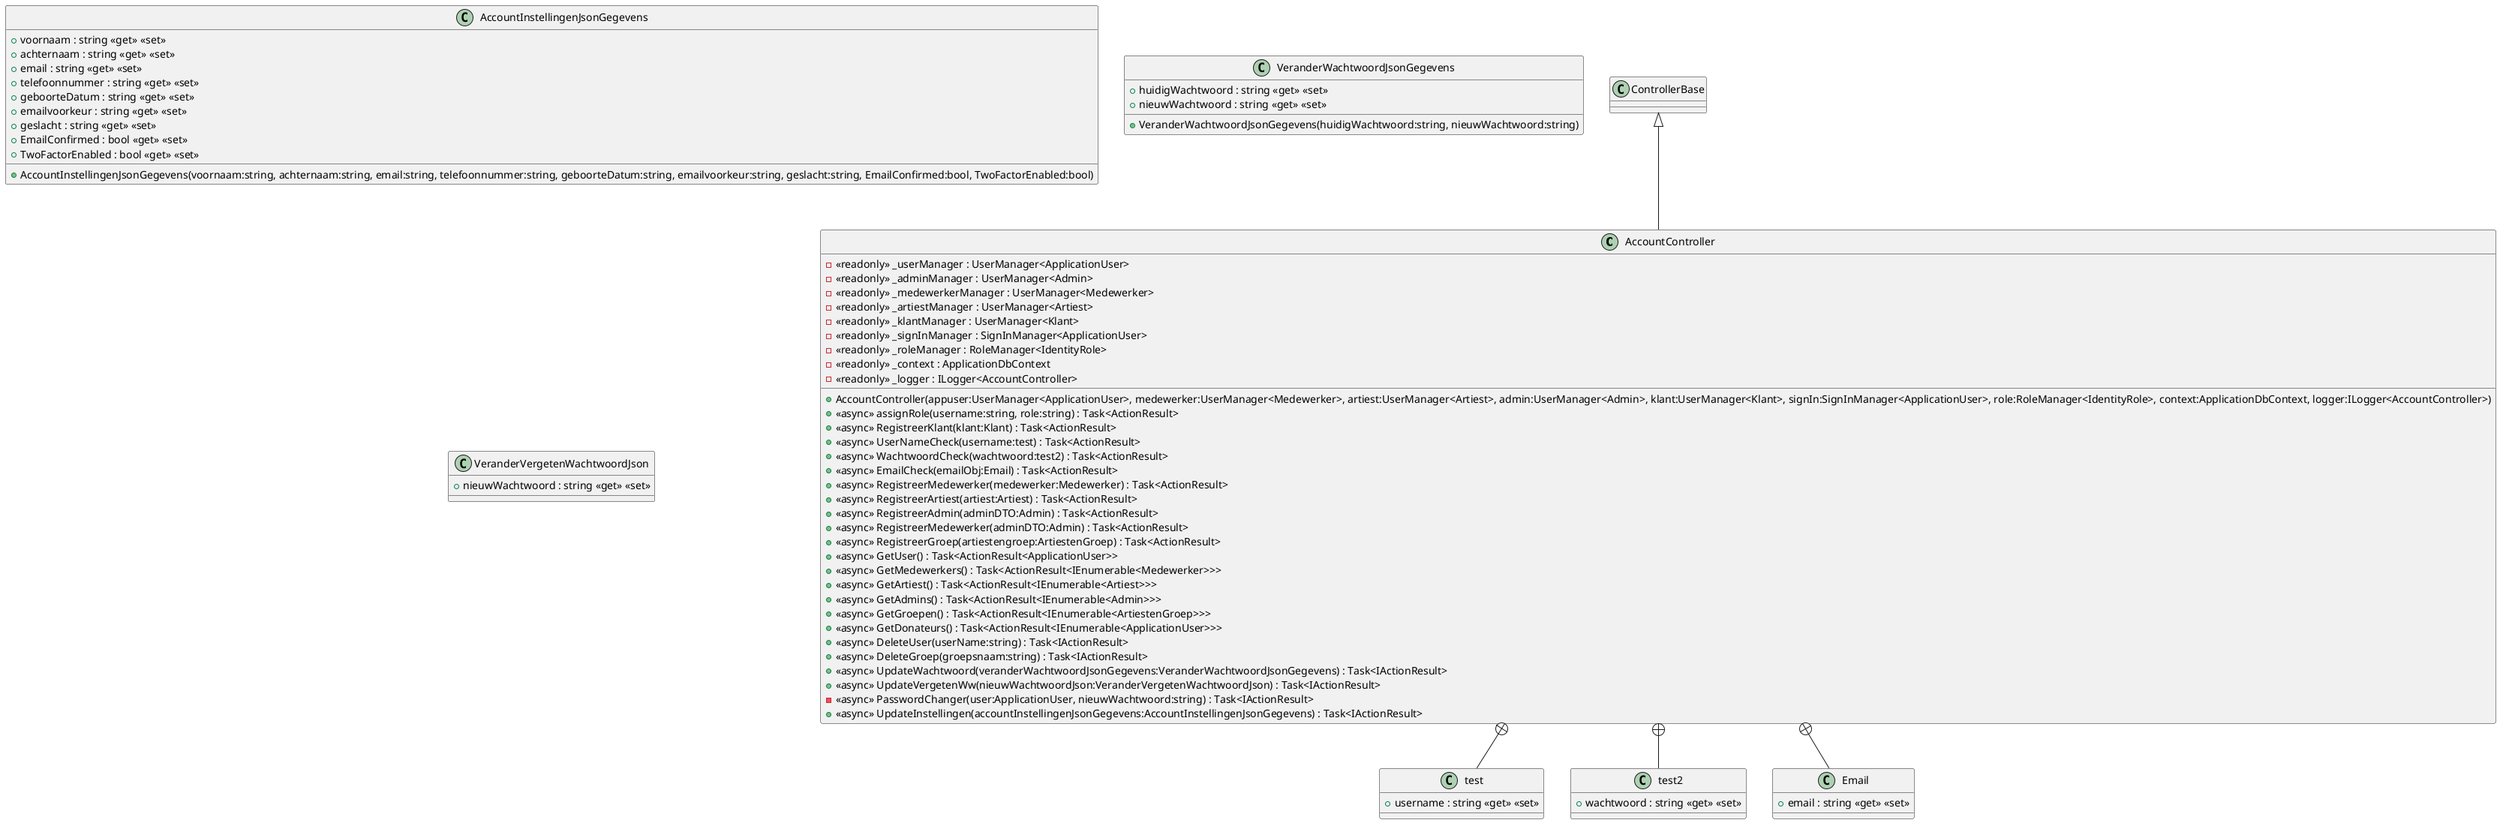 @startuml
class AccountController {
    - <<readonly>> _userManager : UserManager<ApplicationUser>
    - <<readonly>> _adminManager : UserManager<Admin>
    - <<readonly>> _medewerkerManager : UserManager<Medewerker>
    - <<readonly>> _artiestManager : UserManager<Artiest>
    - <<readonly>> _klantManager : UserManager<Klant>
    - <<readonly>> _signInManager : SignInManager<ApplicationUser>
    - <<readonly>> _roleManager : RoleManager<IdentityRole>
    - <<readonly>> _context : ApplicationDbContext
    - <<readonly>> _logger : ILogger<AccountController>
    + AccountController(appuser:UserManager<ApplicationUser>, medewerker:UserManager<Medewerker>, artiest:UserManager<Artiest>, admin:UserManager<Admin>, klant:UserManager<Klant>, signIn:SignInManager<ApplicationUser>, role:RoleManager<IdentityRole>, context:ApplicationDbContext, logger:ILogger<AccountController>)
    + <<async>> assignRole(username:string, role:string) : Task<ActionResult>
    + <<async>> RegistreerKlant(klant:Klant) : Task<ActionResult>
    + <<async>> UserNameCheck(username:test) : Task<ActionResult>
    + <<async>> WachtwoordCheck(wachtwoord:test2) : Task<ActionResult>
    + <<async>> EmailCheck(emailObj:Email) : Task<ActionResult>
    + <<async>> RegistreerMedewerker(medewerker:Medewerker) : Task<ActionResult>
    + <<async>> RegistreerArtiest(artiest:Artiest) : Task<ActionResult>
    + <<async>> RegistreerAdmin(adminDTO:Admin) : Task<ActionResult>
    + <<async>> RegistreerMedewerker(adminDTO:Admin) : Task<ActionResult>
    + <<async>> RegistreerGroep(artiestengroep:ArtiestenGroep) : Task<ActionResult>
    + <<async>> GetUser() : Task<ActionResult<ApplicationUser>>
    + <<async>> GetMedewerkers() : Task<ActionResult<IEnumerable<Medewerker>>>
    + <<async>> GetArtiest() : Task<ActionResult<IEnumerable<Artiest>>>
    + <<async>> GetAdmins() : Task<ActionResult<IEnumerable<Admin>>>
    + <<async>> GetGroepen() : Task<ActionResult<IEnumerable<ArtiestenGroep>>>
    + <<async>> GetDonateurs() : Task<ActionResult<IEnumerable<ApplicationUser>>>
    + <<async>> DeleteUser(userName:string) : Task<IActionResult>
    + <<async>> DeleteGroep(groepsnaam:string) : Task<IActionResult>
    + <<async>> UpdateWachtwoord(veranderWachtwoordJsonGegevens:VeranderWachtwoordJsonGegevens) : Task<IActionResult>
    + <<async>> UpdateVergetenWw(nieuwWachtwoordJson:VeranderVergetenWachtwoordJson) : Task<IActionResult>
    - <<async>> PasswordChanger(user:ApplicationUser, nieuwWachtwoord:string) : Task<IActionResult>
    + <<async>> UpdateInstellingen(accountInstellingenJsonGegevens:AccountInstellingenJsonGegevens) : Task<IActionResult>
}
class AccountInstellingenJsonGegevens {
    + voornaam : string <<get>> <<set>>
    + achternaam : string <<get>> <<set>>
    + email : string <<get>> <<set>>
    + telefoonnummer : string <<get>> <<set>>
    + geboorteDatum : string <<get>> <<set>>
    + emailvoorkeur : string <<get>> <<set>>
    + geslacht : string <<get>> <<set>>
    + EmailConfirmed : bool <<get>> <<set>>
    + TwoFactorEnabled : bool <<get>> <<set>>
    + AccountInstellingenJsonGegevens(voornaam:string, achternaam:string, email:string, telefoonnummer:string, geboorteDatum:string, emailvoorkeur:string, geslacht:string, EmailConfirmed:bool, TwoFactorEnabled:bool)
}
class VeranderWachtwoordJsonGegevens {
    + huidigWachtwoord : string <<get>> <<set>>
    + nieuwWachtwoord : string <<get>> <<set>>
    + VeranderWachtwoordJsonGegevens(huidigWachtwoord:string, nieuwWachtwoord:string)
}
class VeranderVergetenWachtwoordJson {
    + nieuwWachtwoord : string <<get>> <<set>>
}
class test {
    + username : string <<get>> <<set>>
}
class test2 {
    + wachtwoord : string <<get>> <<set>>
}
class Email {
    + email : string <<get>> <<set>>
}
ControllerBase <|-- AccountController
AccountController +-- test
AccountController +-- test2
AccountController +-- Email
@enduml
